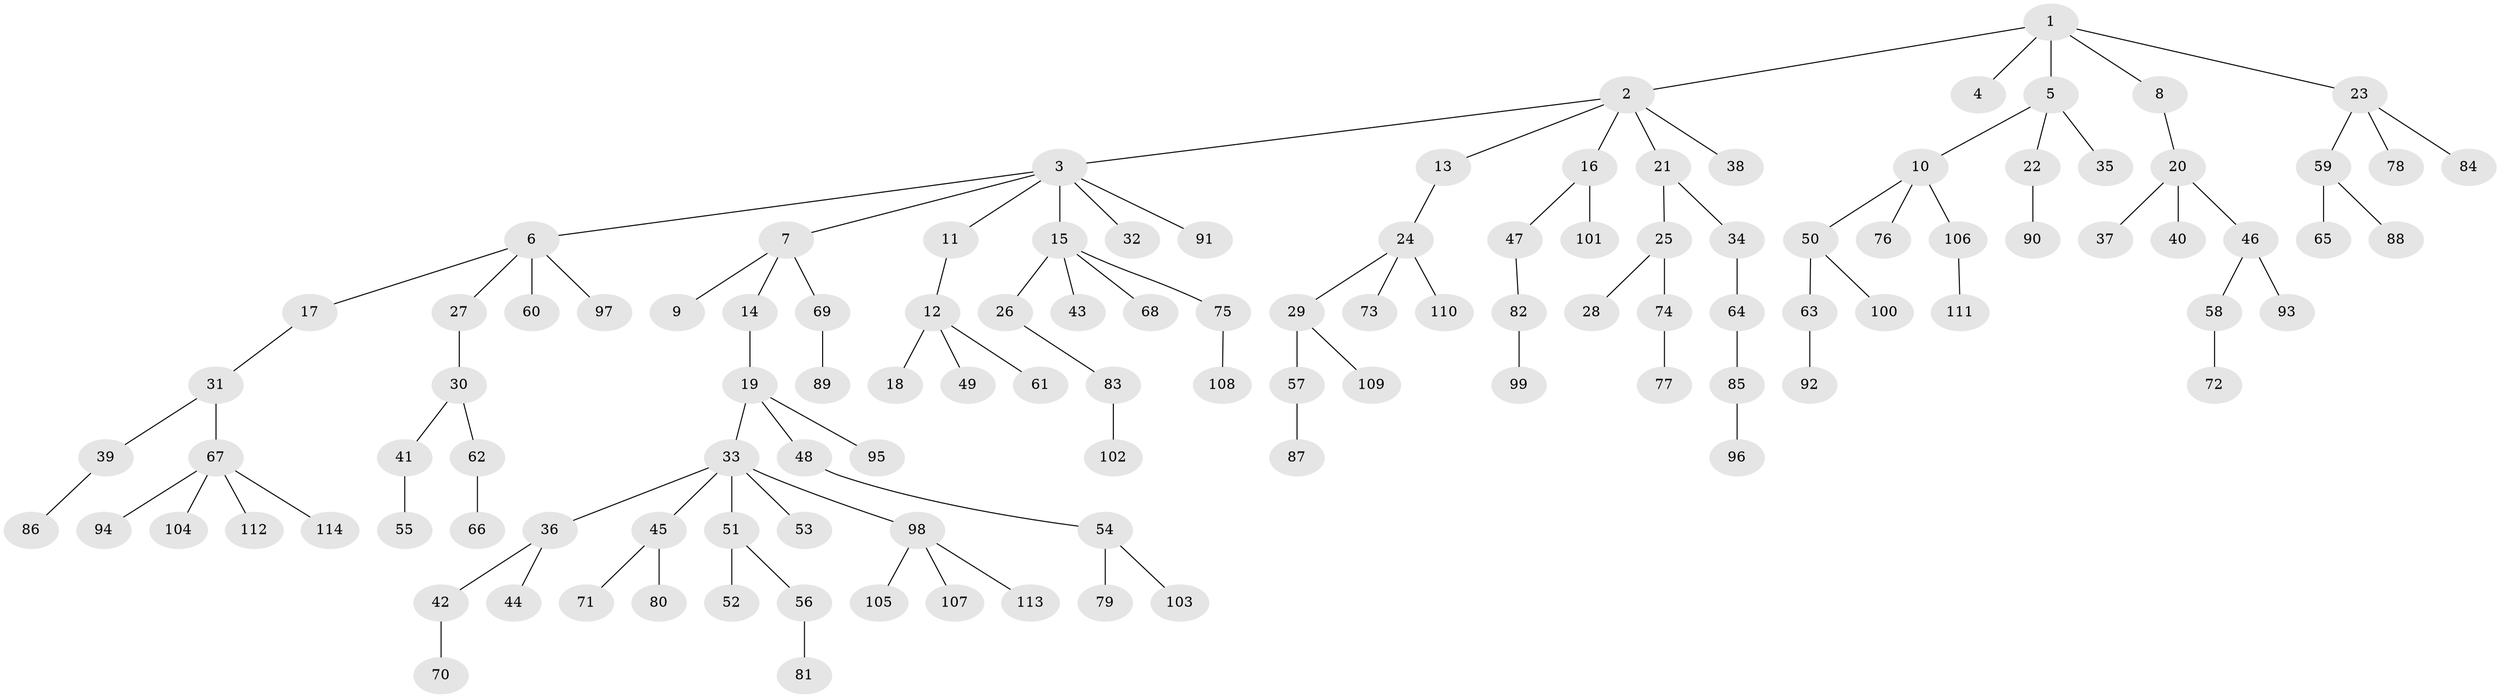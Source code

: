 // Generated by graph-tools (version 1.1) at 2025/15/03/09/25 04:15:29]
// undirected, 114 vertices, 113 edges
graph export_dot {
graph [start="1"]
  node [color=gray90,style=filled];
  1;
  2;
  3;
  4;
  5;
  6;
  7;
  8;
  9;
  10;
  11;
  12;
  13;
  14;
  15;
  16;
  17;
  18;
  19;
  20;
  21;
  22;
  23;
  24;
  25;
  26;
  27;
  28;
  29;
  30;
  31;
  32;
  33;
  34;
  35;
  36;
  37;
  38;
  39;
  40;
  41;
  42;
  43;
  44;
  45;
  46;
  47;
  48;
  49;
  50;
  51;
  52;
  53;
  54;
  55;
  56;
  57;
  58;
  59;
  60;
  61;
  62;
  63;
  64;
  65;
  66;
  67;
  68;
  69;
  70;
  71;
  72;
  73;
  74;
  75;
  76;
  77;
  78;
  79;
  80;
  81;
  82;
  83;
  84;
  85;
  86;
  87;
  88;
  89;
  90;
  91;
  92;
  93;
  94;
  95;
  96;
  97;
  98;
  99;
  100;
  101;
  102;
  103;
  104;
  105;
  106;
  107;
  108;
  109;
  110;
  111;
  112;
  113;
  114;
  1 -- 2;
  1 -- 4;
  1 -- 5;
  1 -- 8;
  1 -- 23;
  2 -- 3;
  2 -- 13;
  2 -- 16;
  2 -- 21;
  2 -- 38;
  3 -- 6;
  3 -- 7;
  3 -- 11;
  3 -- 15;
  3 -- 32;
  3 -- 91;
  5 -- 10;
  5 -- 22;
  5 -- 35;
  6 -- 17;
  6 -- 27;
  6 -- 60;
  6 -- 97;
  7 -- 9;
  7 -- 14;
  7 -- 69;
  8 -- 20;
  10 -- 50;
  10 -- 76;
  10 -- 106;
  11 -- 12;
  12 -- 18;
  12 -- 49;
  12 -- 61;
  13 -- 24;
  14 -- 19;
  15 -- 26;
  15 -- 43;
  15 -- 68;
  15 -- 75;
  16 -- 47;
  16 -- 101;
  17 -- 31;
  19 -- 33;
  19 -- 48;
  19 -- 95;
  20 -- 37;
  20 -- 40;
  20 -- 46;
  21 -- 25;
  21 -- 34;
  22 -- 90;
  23 -- 59;
  23 -- 78;
  23 -- 84;
  24 -- 29;
  24 -- 73;
  24 -- 110;
  25 -- 28;
  25 -- 74;
  26 -- 83;
  27 -- 30;
  29 -- 57;
  29 -- 109;
  30 -- 41;
  30 -- 62;
  31 -- 39;
  31 -- 67;
  33 -- 36;
  33 -- 45;
  33 -- 51;
  33 -- 53;
  33 -- 98;
  34 -- 64;
  36 -- 42;
  36 -- 44;
  39 -- 86;
  41 -- 55;
  42 -- 70;
  45 -- 71;
  45 -- 80;
  46 -- 58;
  46 -- 93;
  47 -- 82;
  48 -- 54;
  50 -- 63;
  50 -- 100;
  51 -- 52;
  51 -- 56;
  54 -- 79;
  54 -- 103;
  56 -- 81;
  57 -- 87;
  58 -- 72;
  59 -- 65;
  59 -- 88;
  62 -- 66;
  63 -- 92;
  64 -- 85;
  67 -- 94;
  67 -- 104;
  67 -- 112;
  67 -- 114;
  69 -- 89;
  74 -- 77;
  75 -- 108;
  82 -- 99;
  83 -- 102;
  85 -- 96;
  98 -- 105;
  98 -- 107;
  98 -- 113;
  106 -- 111;
}
